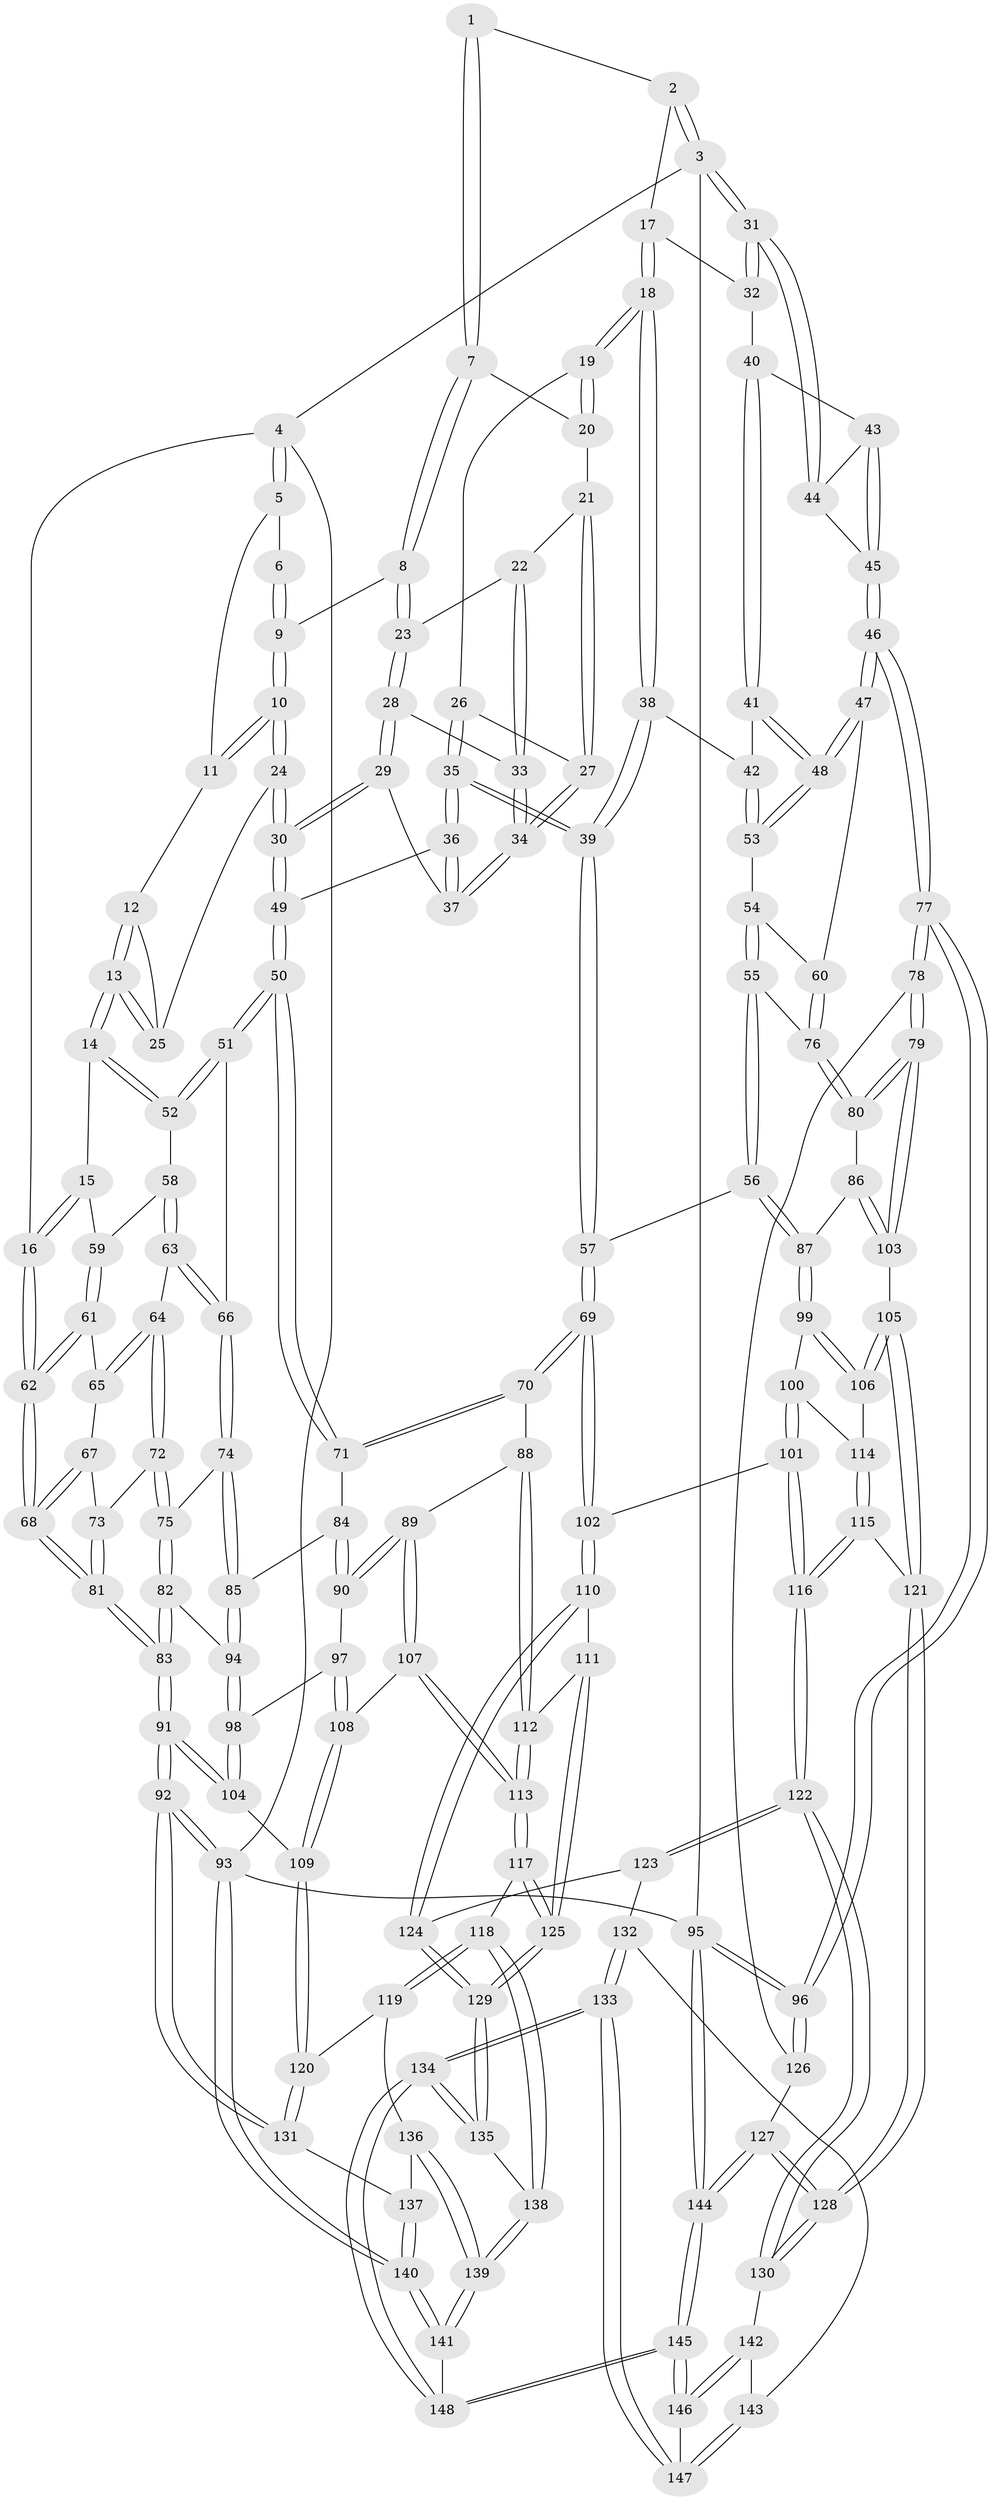 // Generated by graph-tools (version 1.1) at 2025/27/03/09/25 03:27:05]
// undirected, 148 vertices, 367 edges
graph export_dot {
graph [start="1"]
  node [color=gray90,style=filled];
  1 [pos="+0.5866425501490294+0"];
  2 [pos="+0.7853784684893899+0"];
  3 [pos="+1+0"];
  4 [pos="+0+0"];
  5 [pos="+0.1697669104403161+0"];
  6 [pos="+0.40750918204678077+0"];
  7 [pos="+0.5480122899740835+0.02543358893008233"];
  8 [pos="+0.42699331619446007+0.062085587678572016"];
  9 [pos="+0.4140533770497702+0.047398198130843915"];
  10 [pos="+0.33292435473787313+0.0832343570900401"];
  11 [pos="+0.21220542344940255+0"];
  12 [pos="+0.21068020086941988+0"];
  13 [pos="+0.15812147838490187+0.18401523526138652"];
  14 [pos="+0.14904514037047928+0.19111289665464185"];
  15 [pos="+0+0.07447878237885704"];
  16 [pos="+0+0"];
  17 [pos="+0.778508936587702+0"];
  18 [pos="+0.6953481651713067+0.11000320683224965"];
  19 [pos="+0.6621546130499942+0.11517363110581186"];
  20 [pos="+0.5489734670959409+0.030300301930332972"];
  21 [pos="+0.533433615511881+0.08350403611771828"];
  22 [pos="+0.4847691863039762+0.10634758087198928"];
  23 [pos="+0.43220865391476065+0.07349903687041644"];
  24 [pos="+0.3036208373738777+0.15148881414276869"];
  25 [pos="+0.2845526563615381+0.15026530672298094"];
  26 [pos="+0.6090796732195076+0.14152847770882143"];
  27 [pos="+0.5764289437516974+0.13506844123786277"];
  28 [pos="+0.4084581874596373+0.1494552426952398"];
  29 [pos="+0.3957445708879481+0.1642058302239245"];
  30 [pos="+0.35285294669978334+0.20143088036909887"];
  31 [pos="+1+0"];
  32 [pos="+0.8884416793210952+0.12189754054585566"];
  33 [pos="+0.4937193697858696+0.16050242878015747"];
  34 [pos="+0.5013308976632836+0.17356399809942383"];
  35 [pos="+0.5542455945090949+0.33744804070649714"];
  36 [pos="+0.5032265696352822+0.28597492628221666"];
  37 [pos="+0.49945120481645555+0.1958393787435879"];
  38 [pos="+0.7251615614346087+0.19967801235049376"];
  39 [pos="+0.5693439716789951+0.36385093238742666"];
  40 [pos="+0.8898353430513591+0.1255409026383904"];
  41 [pos="+0.8697231106748461+0.18282370605178305"];
  42 [pos="+0.761780397088713+0.21846999373685805"];
  43 [pos="+0.8969731893413633+0.12709231833783555"];
  44 [pos="+1+0"];
  45 [pos="+1+0.23406037500686483"];
  46 [pos="+1+0.3000256752193432"];
  47 [pos="+0.9471623143888831+0.30861809558617287"];
  48 [pos="+0.9100975590485095+0.26634318653948635"];
  49 [pos="+0.36345642669896217+0.2455859996422945"];
  50 [pos="+0.2801537225770834+0.3453000035298247"];
  51 [pos="+0.22710649967693966+0.33156416483101825"];
  52 [pos="+0.1483902158820196+0.22896602746424652"];
  53 [pos="+0.7828046632029544+0.27746289620439557"];
  54 [pos="+0.7826582152229747+0.28559851715812135"];
  55 [pos="+0.72620954167898+0.39427417067470455"];
  56 [pos="+0.6713474282954411+0.42868859062481685"];
  57 [pos="+0.5756067056489569+0.40783187371922835"];
  58 [pos="+0.0516496382530076+0.2994105379451681"];
  59 [pos="+0.034220516798997375+0.3002793088171233"];
  60 [pos="+0.8918436687500944+0.3593194948782564"];
  61 [pos="+0+0.308108445285528"];
  62 [pos="+0+0.30698190166341693"];
  63 [pos="+0.08050353347891244+0.36689556009082247"];
  64 [pos="+0.061820732482828836+0.4014429492976712"];
  65 [pos="+0.023049955715121247+0.38564040819750867"];
  66 [pos="+0.16240806936305904+0.39367353474126754"];
  67 [pos="+0.01128805382615763+0.40225259696972276"];
  68 [pos="+0+0.5092215109026783"];
  69 [pos="+0.5187206218638463+0.4712399264185129"];
  70 [pos="+0.39128612504540244+0.4635074146228102"];
  71 [pos="+0.31170939589674296+0.4022732379972348"];
  72 [pos="+0.06015418507058542+0.42296776556427906"];
  73 [pos="+0.049158584228337146+0.42652580107792193"];
  74 [pos="+0.14341290268754264+0.4594718725745443"];
  75 [pos="+0.07933460240442125+0.44183914649043965"];
  76 [pos="+0.8790284581251353+0.38116930087150114"];
  77 [pos="+1+0.6202552782229999"];
  78 [pos="+1+0.6252662571819045"];
  79 [pos="+1+0.6172971425750653"];
  80 [pos="+0.894189603243979+0.4801568844989917"];
  81 [pos="+0+0.6092911131915462"];
  82 [pos="+0.020030229700427525+0.5288689079236055"];
  83 [pos="+0+0.6213097809502999"];
  84 [pos="+0.2559156489882313+0.4573723844849023"];
  85 [pos="+0.15084699887032765+0.48579637274057996"];
  86 [pos="+0.7395956919626082+0.5005837525920429"];
  87 [pos="+0.7344605371370745+0.4995206048431331"];
  88 [pos="+0.31823079928460885+0.5569721547479672"];
  89 [pos="+0.3048607212719392+0.5638881186704304"];
  90 [pos="+0.24198056280144614+0.5341693591090749"];
  91 [pos="+0+0.6431482888444828"];
  92 [pos="+0+0.8935830593802766"];
  93 [pos="+0+1"];
  94 [pos="+0.14798436149340335+0.5155902565342331"];
  95 [pos="+1+1"];
  96 [pos="+1+1"];
  97 [pos="+0.18274415094726845+0.5415617874577151"];
  98 [pos="+0.155311720444002+0.5299126191286643"];
  99 [pos="+0.7299361045435383+0.5459176262356528"];
  100 [pos="+0.6912082924831271+0.6079118324963386"];
  101 [pos="+0.6280336946902869+0.6245785627189787"];
  102 [pos="+0.522853961641245+0.566818718729355"];
  103 [pos="+0.8763342180323087+0.6234131828432291"];
  104 [pos="+0.09882478188025619+0.662272804541489"];
  105 [pos="+0.7903933493523139+0.6595610531443593"];
  106 [pos="+0.78217592363055+0.6477589068662504"];
  107 [pos="+0.27317002086687237+0.6279762846111719"];
  108 [pos="+0.21861891299874475+0.615142043389266"];
  109 [pos="+0.12944935411695704+0.6833874957773284"];
  110 [pos="+0.5049264699283114+0.6106754924656161"];
  111 [pos="+0.4433284111219383+0.6370050424312849"];
  112 [pos="+0.3733926825600483+0.6253094537580165"];
  113 [pos="+0.292184212223271+0.7032776318552163"];
  114 [pos="+0.6936621320595282+0.6118451085405201"];
  115 [pos="+0.7160427547710286+0.6737866928526651"];
  116 [pos="+0.6647105489995403+0.7096647664712802"];
  117 [pos="+0.2899307835242221+0.76191120959449"];
  118 [pos="+0.24548185008565626+0.7703702982925307"];
  119 [pos="+0.23045482858156835+0.7673104130846363"];
  120 [pos="+0.15618228721664193+0.7217661108283568"];
  121 [pos="+0.7829867086176417+0.6705145138696746"];
  122 [pos="+0.6443657002658798+0.7855390036650195"];
  123 [pos="+0.5447986930363691+0.7690571938671628"];
  124 [pos="+0.5338075063497507+0.7600594059753525"];
  125 [pos="+0.3303026911452509+0.7816461622277184"];
  126 [pos="+0.8890991889704115+0.7910197653573924"];
  127 [pos="+0.7954159791402609+0.8487988867994196"];
  128 [pos="+0.7877089564946709+0.8452065674558391"];
  129 [pos="+0.35465002651097577+0.8063646253120135"];
  130 [pos="+0.7025347329296204+0.841540695769282"];
  131 [pos="+0.06452906811908418+0.8185916378525002"];
  132 [pos="+0.5299203974207014+0.8315762608748066"];
  133 [pos="+0.46866911040997494+1"];
  134 [pos="+0.45487222363376706+1"];
  135 [pos="+0.3675619323192764+0.8763677316034083"];
  136 [pos="+0.13880565799778755+0.8447433076227935"];
  137 [pos="+0.12535396536609353+0.8466118081721763"];
  138 [pos="+0.202822630920491+0.9334559740676477"];
  139 [pos="+0.19568460367163926+0.9438417414215066"];
  140 [pos="+0+1"];
  141 [pos="+0.07481966845710299+1"];
  142 [pos="+0.6661913030967602+0.8938880172181821"];
  143 [pos="+0.6279067542794579+0.9265974635060411"];
  144 [pos="+1+1"];
  145 [pos="+0.8838573934084947+1"];
  146 [pos="+0.7084903132346142+1"];
  147 [pos="+0.6033607491613352+0.9488682657972634"];
  148 [pos="+0.4403119717587216+1"];
  1 -- 2;
  1 -- 7;
  1 -- 7;
  2 -- 3;
  2 -- 3;
  2 -- 17;
  3 -- 4;
  3 -- 31;
  3 -- 31;
  3 -- 95;
  4 -- 5;
  4 -- 5;
  4 -- 16;
  4 -- 93;
  5 -- 6;
  5 -- 11;
  6 -- 9;
  6 -- 9;
  7 -- 8;
  7 -- 8;
  7 -- 20;
  8 -- 9;
  8 -- 23;
  8 -- 23;
  9 -- 10;
  9 -- 10;
  10 -- 11;
  10 -- 11;
  10 -- 24;
  10 -- 24;
  11 -- 12;
  12 -- 13;
  12 -- 13;
  12 -- 25;
  13 -- 14;
  13 -- 14;
  13 -- 25;
  13 -- 25;
  14 -- 15;
  14 -- 52;
  14 -- 52;
  15 -- 16;
  15 -- 16;
  15 -- 59;
  16 -- 62;
  16 -- 62;
  17 -- 18;
  17 -- 18;
  17 -- 32;
  18 -- 19;
  18 -- 19;
  18 -- 38;
  18 -- 38;
  19 -- 20;
  19 -- 20;
  19 -- 26;
  20 -- 21;
  21 -- 22;
  21 -- 27;
  21 -- 27;
  22 -- 23;
  22 -- 33;
  22 -- 33;
  23 -- 28;
  23 -- 28;
  24 -- 25;
  24 -- 30;
  24 -- 30;
  26 -- 27;
  26 -- 35;
  26 -- 35;
  27 -- 34;
  27 -- 34;
  28 -- 29;
  28 -- 29;
  28 -- 33;
  29 -- 30;
  29 -- 30;
  29 -- 37;
  30 -- 49;
  30 -- 49;
  31 -- 32;
  31 -- 32;
  31 -- 44;
  31 -- 44;
  32 -- 40;
  33 -- 34;
  33 -- 34;
  34 -- 37;
  34 -- 37;
  35 -- 36;
  35 -- 36;
  35 -- 39;
  35 -- 39;
  36 -- 37;
  36 -- 37;
  36 -- 49;
  38 -- 39;
  38 -- 39;
  38 -- 42;
  39 -- 57;
  39 -- 57;
  40 -- 41;
  40 -- 41;
  40 -- 43;
  41 -- 42;
  41 -- 48;
  41 -- 48;
  42 -- 53;
  42 -- 53;
  43 -- 44;
  43 -- 45;
  43 -- 45;
  44 -- 45;
  45 -- 46;
  45 -- 46;
  46 -- 47;
  46 -- 47;
  46 -- 77;
  46 -- 77;
  47 -- 48;
  47 -- 48;
  47 -- 60;
  48 -- 53;
  48 -- 53;
  49 -- 50;
  49 -- 50;
  50 -- 51;
  50 -- 51;
  50 -- 71;
  50 -- 71;
  51 -- 52;
  51 -- 52;
  51 -- 66;
  52 -- 58;
  53 -- 54;
  54 -- 55;
  54 -- 55;
  54 -- 60;
  55 -- 56;
  55 -- 56;
  55 -- 76;
  56 -- 57;
  56 -- 87;
  56 -- 87;
  57 -- 69;
  57 -- 69;
  58 -- 59;
  58 -- 63;
  58 -- 63;
  59 -- 61;
  59 -- 61;
  60 -- 76;
  60 -- 76;
  61 -- 62;
  61 -- 62;
  61 -- 65;
  62 -- 68;
  62 -- 68;
  63 -- 64;
  63 -- 66;
  63 -- 66;
  64 -- 65;
  64 -- 65;
  64 -- 72;
  64 -- 72;
  65 -- 67;
  66 -- 74;
  66 -- 74;
  67 -- 68;
  67 -- 68;
  67 -- 73;
  68 -- 81;
  68 -- 81;
  69 -- 70;
  69 -- 70;
  69 -- 102;
  69 -- 102;
  70 -- 71;
  70 -- 71;
  70 -- 88;
  71 -- 84;
  72 -- 73;
  72 -- 75;
  72 -- 75;
  73 -- 81;
  73 -- 81;
  74 -- 75;
  74 -- 85;
  74 -- 85;
  75 -- 82;
  75 -- 82;
  76 -- 80;
  76 -- 80;
  77 -- 78;
  77 -- 78;
  77 -- 96;
  77 -- 96;
  78 -- 79;
  78 -- 79;
  78 -- 126;
  79 -- 80;
  79 -- 80;
  79 -- 103;
  79 -- 103;
  80 -- 86;
  81 -- 83;
  81 -- 83;
  82 -- 83;
  82 -- 83;
  82 -- 94;
  83 -- 91;
  83 -- 91;
  84 -- 85;
  84 -- 90;
  84 -- 90;
  85 -- 94;
  85 -- 94;
  86 -- 87;
  86 -- 103;
  86 -- 103;
  87 -- 99;
  87 -- 99;
  88 -- 89;
  88 -- 112;
  88 -- 112;
  89 -- 90;
  89 -- 90;
  89 -- 107;
  89 -- 107;
  90 -- 97;
  91 -- 92;
  91 -- 92;
  91 -- 104;
  91 -- 104;
  92 -- 93;
  92 -- 93;
  92 -- 131;
  92 -- 131;
  93 -- 140;
  93 -- 140;
  93 -- 95;
  94 -- 98;
  94 -- 98;
  95 -- 96;
  95 -- 96;
  95 -- 144;
  95 -- 144;
  96 -- 126;
  96 -- 126;
  97 -- 98;
  97 -- 108;
  97 -- 108;
  98 -- 104;
  98 -- 104;
  99 -- 100;
  99 -- 106;
  99 -- 106;
  100 -- 101;
  100 -- 101;
  100 -- 114;
  101 -- 102;
  101 -- 116;
  101 -- 116;
  102 -- 110;
  102 -- 110;
  103 -- 105;
  104 -- 109;
  105 -- 106;
  105 -- 106;
  105 -- 121;
  105 -- 121;
  106 -- 114;
  107 -- 108;
  107 -- 113;
  107 -- 113;
  108 -- 109;
  108 -- 109;
  109 -- 120;
  109 -- 120;
  110 -- 111;
  110 -- 124;
  110 -- 124;
  111 -- 112;
  111 -- 125;
  111 -- 125;
  112 -- 113;
  112 -- 113;
  113 -- 117;
  113 -- 117;
  114 -- 115;
  114 -- 115;
  115 -- 116;
  115 -- 116;
  115 -- 121;
  116 -- 122;
  116 -- 122;
  117 -- 118;
  117 -- 125;
  117 -- 125;
  118 -- 119;
  118 -- 119;
  118 -- 138;
  118 -- 138;
  119 -- 120;
  119 -- 136;
  120 -- 131;
  120 -- 131;
  121 -- 128;
  121 -- 128;
  122 -- 123;
  122 -- 123;
  122 -- 130;
  122 -- 130;
  123 -- 124;
  123 -- 132;
  124 -- 129;
  124 -- 129;
  125 -- 129;
  125 -- 129;
  126 -- 127;
  127 -- 128;
  127 -- 128;
  127 -- 144;
  127 -- 144;
  128 -- 130;
  128 -- 130;
  129 -- 135;
  129 -- 135;
  130 -- 142;
  131 -- 137;
  132 -- 133;
  132 -- 133;
  132 -- 143;
  133 -- 134;
  133 -- 134;
  133 -- 147;
  133 -- 147;
  134 -- 135;
  134 -- 135;
  134 -- 148;
  134 -- 148;
  135 -- 138;
  136 -- 137;
  136 -- 139;
  136 -- 139;
  137 -- 140;
  137 -- 140;
  138 -- 139;
  138 -- 139;
  139 -- 141;
  139 -- 141;
  140 -- 141;
  140 -- 141;
  141 -- 148;
  142 -- 143;
  142 -- 146;
  142 -- 146;
  143 -- 147;
  143 -- 147;
  144 -- 145;
  144 -- 145;
  145 -- 146;
  145 -- 146;
  145 -- 148;
  145 -- 148;
  146 -- 147;
}
